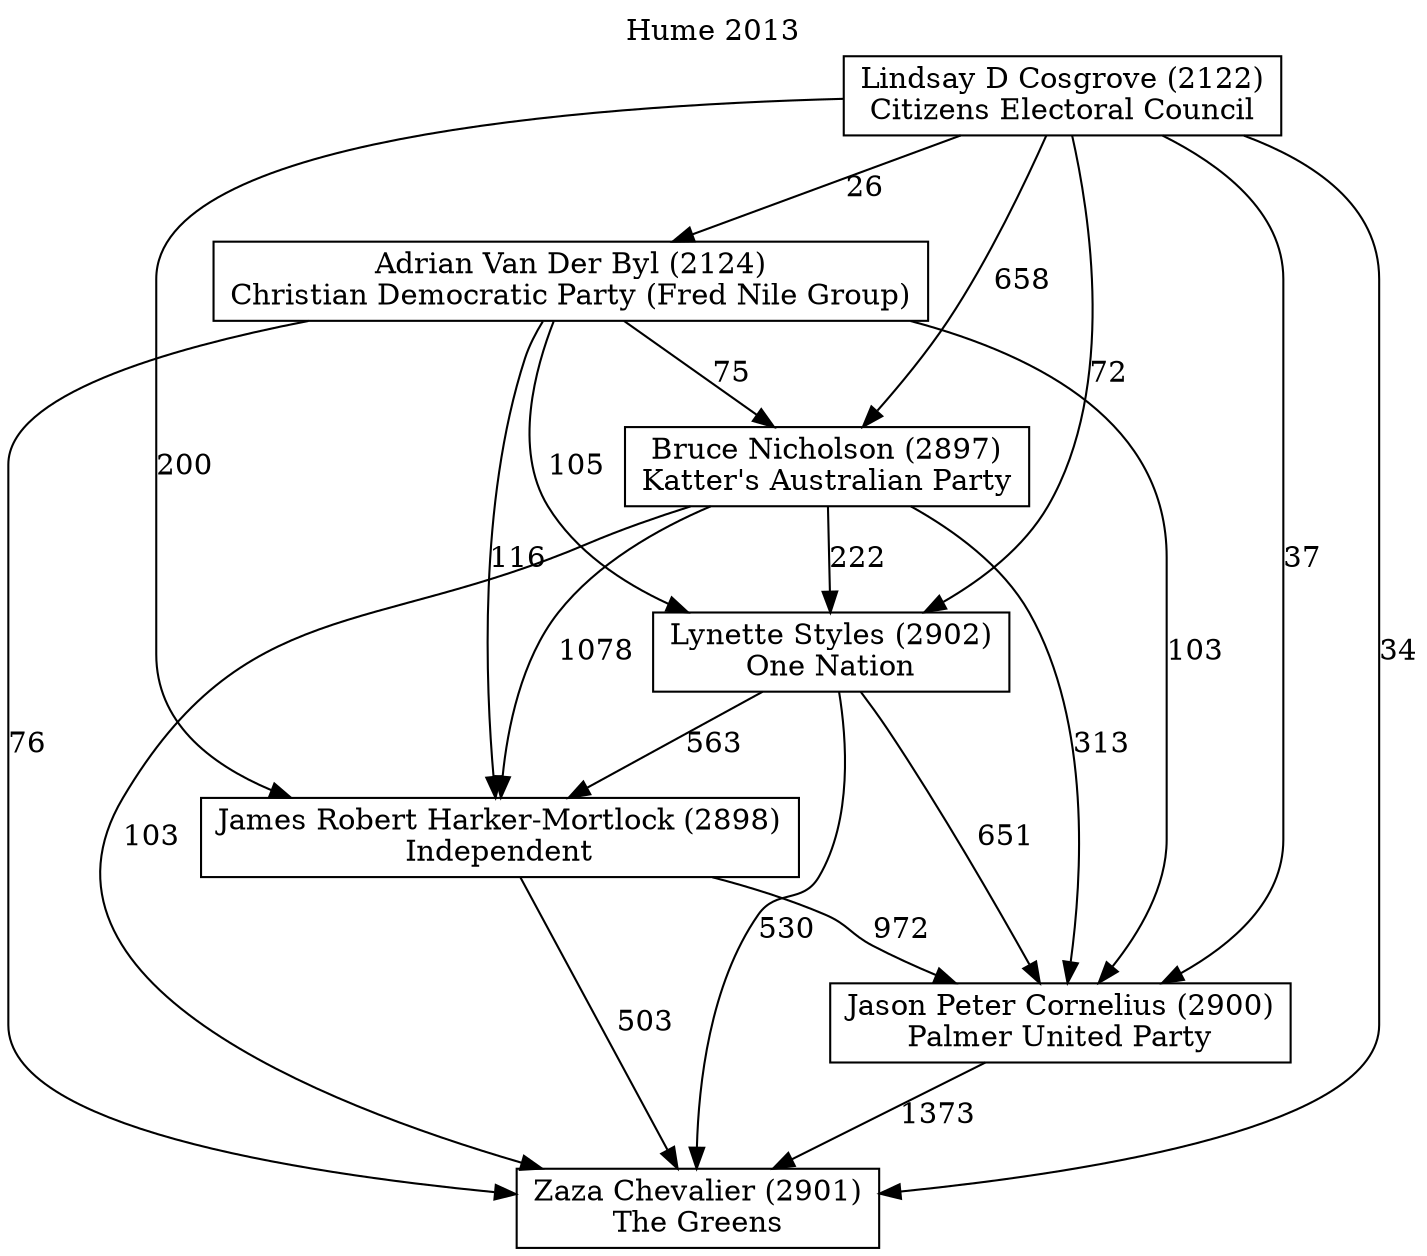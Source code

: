 // House preference flow
digraph "Zaza Chevalier (2901)_Hume_2013" {
	graph [label="Hume 2013" labelloc=t mclimit=10]
	node [shape=box]
	"Adrian Van Der Byl (2124)" [label="Adrian Van Der Byl (2124)
Christian Democratic Party (Fred Nile Group)"]
	"Bruce Nicholson (2897)" [label="Bruce Nicholson (2897)
Katter's Australian Party"]
	"James Robert Harker-Mortlock (2898)" [label="James Robert Harker-Mortlock (2898)
Independent"]
	"Jason Peter Cornelius (2900)" [label="Jason Peter Cornelius (2900)
Palmer United Party"]
	"Lindsay D Cosgrove (2122)" [label="Lindsay D Cosgrove (2122)
Citizens Electoral Council"]
	"Lynette Styles (2902)" [label="Lynette Styles (2902)
One Nation"]
	"Zaza Chevalier (2901)" [label="Zaza Chevalier (2901)
The Greens"]
	"Adrian Van Der Byl (2124)" -> "Bruce Nicholson (2897)" [label=75]
	"Adrian Van Der Byl (2124)" -> "James Robert Harker-Mortlock (2898)" [label=116]
	"Adrian Van Der Byl (2124)" -> "Jason Peter Cornelius (2900)" [label=103]
	"Adrian Van Der Byl (2124)" -> "Lynette Styles (2902)" [label=105]
	"Adrian Van Der Byl (2124)" -> "Zaza Chevalier (2901)" [label=76]
	"Bruce Nicholson (2897)" -> "James Robert Harker-Mortlock (2898)" [label=1078]
	"Bruce Nicholson (2897)" -> "Jason Peter Cornelius (2900)" [label=313]
	"Bruce Nicholson (2897)" -> "Lynette Styles (2902)" [label=222]
	"Bruce Nicholson (2897)" -> "Zaza Chevalier (2901)" [label=103]
	"James Robert Harker-Mortlock (2898)" -> "Jason Peter Cornelius (2900)" [label=972]
	"James Robert Harker-Mortlock (2898)" -> "Zaza Chevalier (2901)" [label=503]
	"Jason Peter Cornelius (2900)" -> "Zaza Chevalier (2901)" [label=1373]
	"Lindsay D Cosgrove (2122)" -> "Adrian Van Der Byl (2124)" [label=26]
	"Lindsay D Cosgrove (2122)" -> "Bruce Nicholson (2897)" [label=658]
	"Lindsay D Cosgrove (2122)" -> "James Robert Harker-Mortlock (2898)" [label=200]
	"Lindsay D Cosgrove (2122)" -> "Jason Peter Cornelius (2900)" [label=37]
	"Lindsay D Cosgrove (2122)" -> "Lynette Styles (2902)" [label=72]
	"Lindsay D Cosgrove (2122)" -> "Zaza Chevalier (2901)" [label=34]
	"Lynette Styles (2902)" -> "James Robert Harker-Mortlock (2898)" [label=563]
	"Lynette Styles (2902)" -> "Jason Peter Cornelius (2900)" [label=651]
	"Lynette Styles (2902)" -> "Zaza Chevalier (2901)" [label=530]
}
